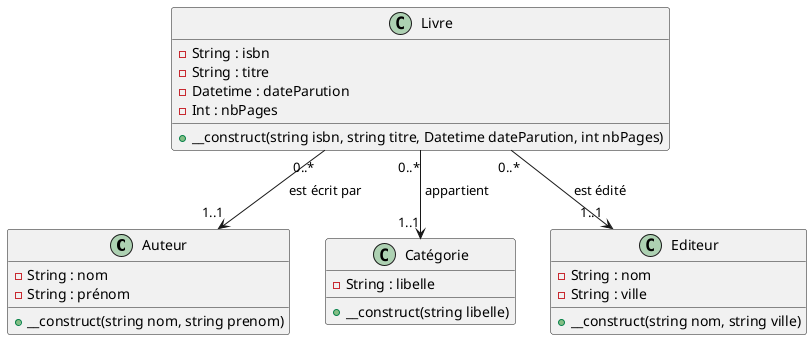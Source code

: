 @startuml
'https://plantuml.com/class-diagram

skinparam classAttributeIconSize 10

class Auteur{
    -String : nom
    -String : prénom
    +__construct(string nom, string prenom)
}

class Livre{
    -String : isbn
    -String : titre
    -Datetime : dateParution
    -Int : nbPages
    +__construct(string isbn, string titre, Datetime dateParution, int nbPages)
}

class Catégorie{
    - String : libelle
    +__construct(string libelle)
}

class Editeur{
    - String : nom
    - String : ville
    + __construct(string nom, string ville)
}

Livre "0..*"-->"1..1 " Auteur : " est écrit par"
Livre "0..*"-->"1..1" Catégorie : " appartient"
Livre "0..*"-->"1..1" Editeur : est édité

@enduml